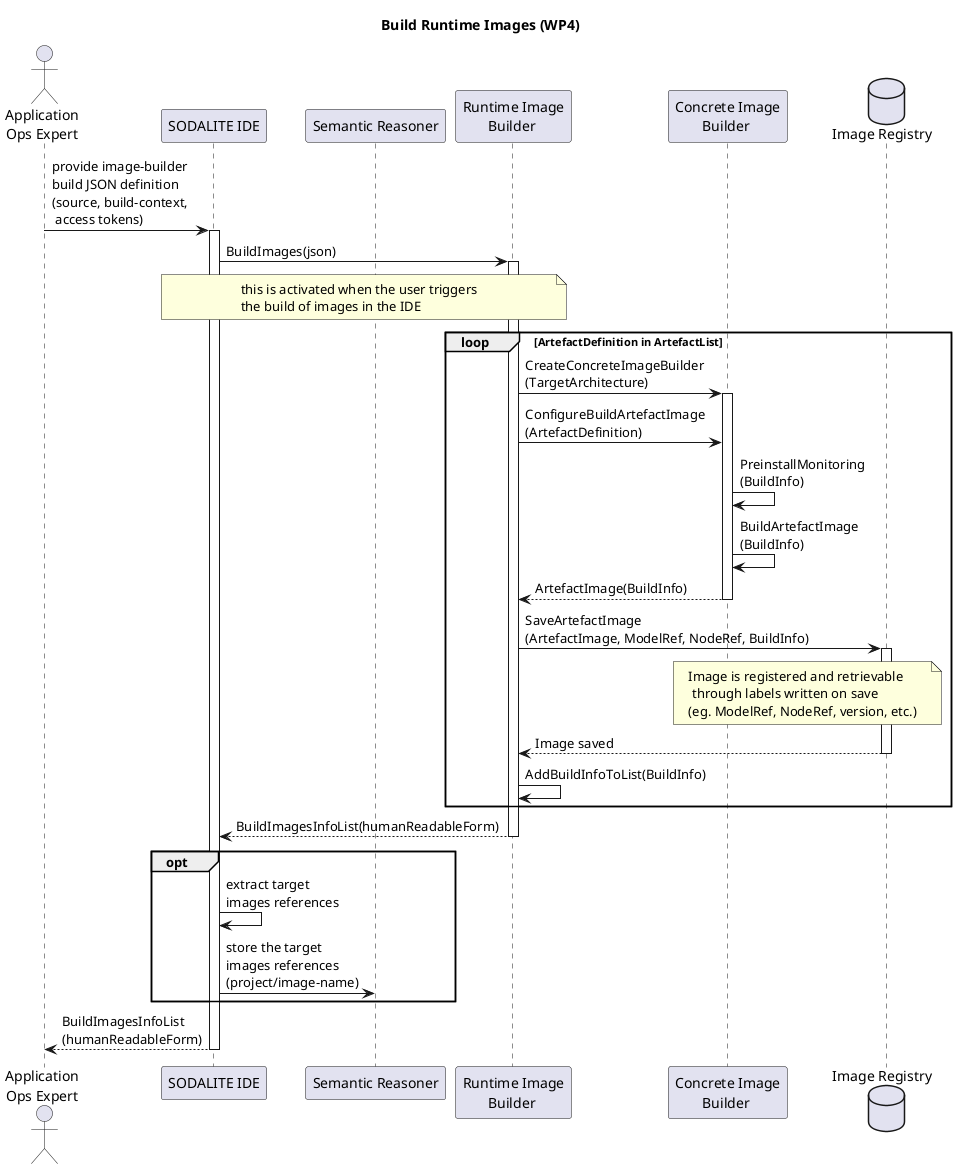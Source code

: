 @startuml

title Build Runtime Images (WP4)

'Define user actors
actor "Application\nOps Expert" as ops
participant "SODALITE IDE" as editor
participant "Semantic Reasoner" as reasoner
participant "Runtime Image\nBuilder " as SRIBC
participant "Concrete Image\nBuilder " as SCIBC
database "Image Registry " as SIIR

ops->editor: provide image-builder\nbuild JSON definition \n(source, build-context,\n access tokens)
activate editor
editor->SRIBC: BuildImages(json)

note over editor, SRIBC: this is activated when the user triggers\nthe build of images in the IDE

activate SRIBC


loop ArtefactDefinition in ArtefactList
    SRIBC->SCIBC: CreateConcreteImageBuilder\n(TargetArchitecture)
    activate SCIBC
    SRIBC->SCIBC: ConfigureBuildArtefactImage\n(ArtefactDefinition)
    SCIBC->SCIBC: PreinstallMonitoring\n(BuildInfo)
    SCIBC->SCIBC: BuildArtefactImage\n(BuildInfo)
    SCIBC-->SRIBC: ArtefactImage(BuildInfo)
    deactivate SCIBC
    'Save the resulting IaC and recipes together with build time information (errors, warnings, information, improvement suggestions - all addressing the abstract model)
    SRIBC->SIIR: SaveArtefactImage\n(ArtefactImage, ModelRef, NodeRef, BuildInfo)
    activate SIIR
    note over SCIBC, SIIR: Image is registered and retrievable\n through labels written on save\n(eg. ModelRef, NodeRef, version, etc.)
    SIIR-->SRIBC: Image saved
    deactivate SIIR

    SRIBC->SRIBC: AddBuildInfoToList(BuildInfo)
end


'Return the reference to compile/build time information (errors, warnings, information, improvement suggestions - all addressing the abstract model)
SRIBC-->editor: BuildImagesInfoList(humanReadableForm)
deactivate SRIBC
opt
    editor->editor: extract target\nimages references
    editor->reasoner: store the target\nimages references\n(project/image-name)
end
editor-->ops: BuildImagesInfoList\n(humanReadableForm)
deactivate SRIBC
deactivate editor


@enduml
